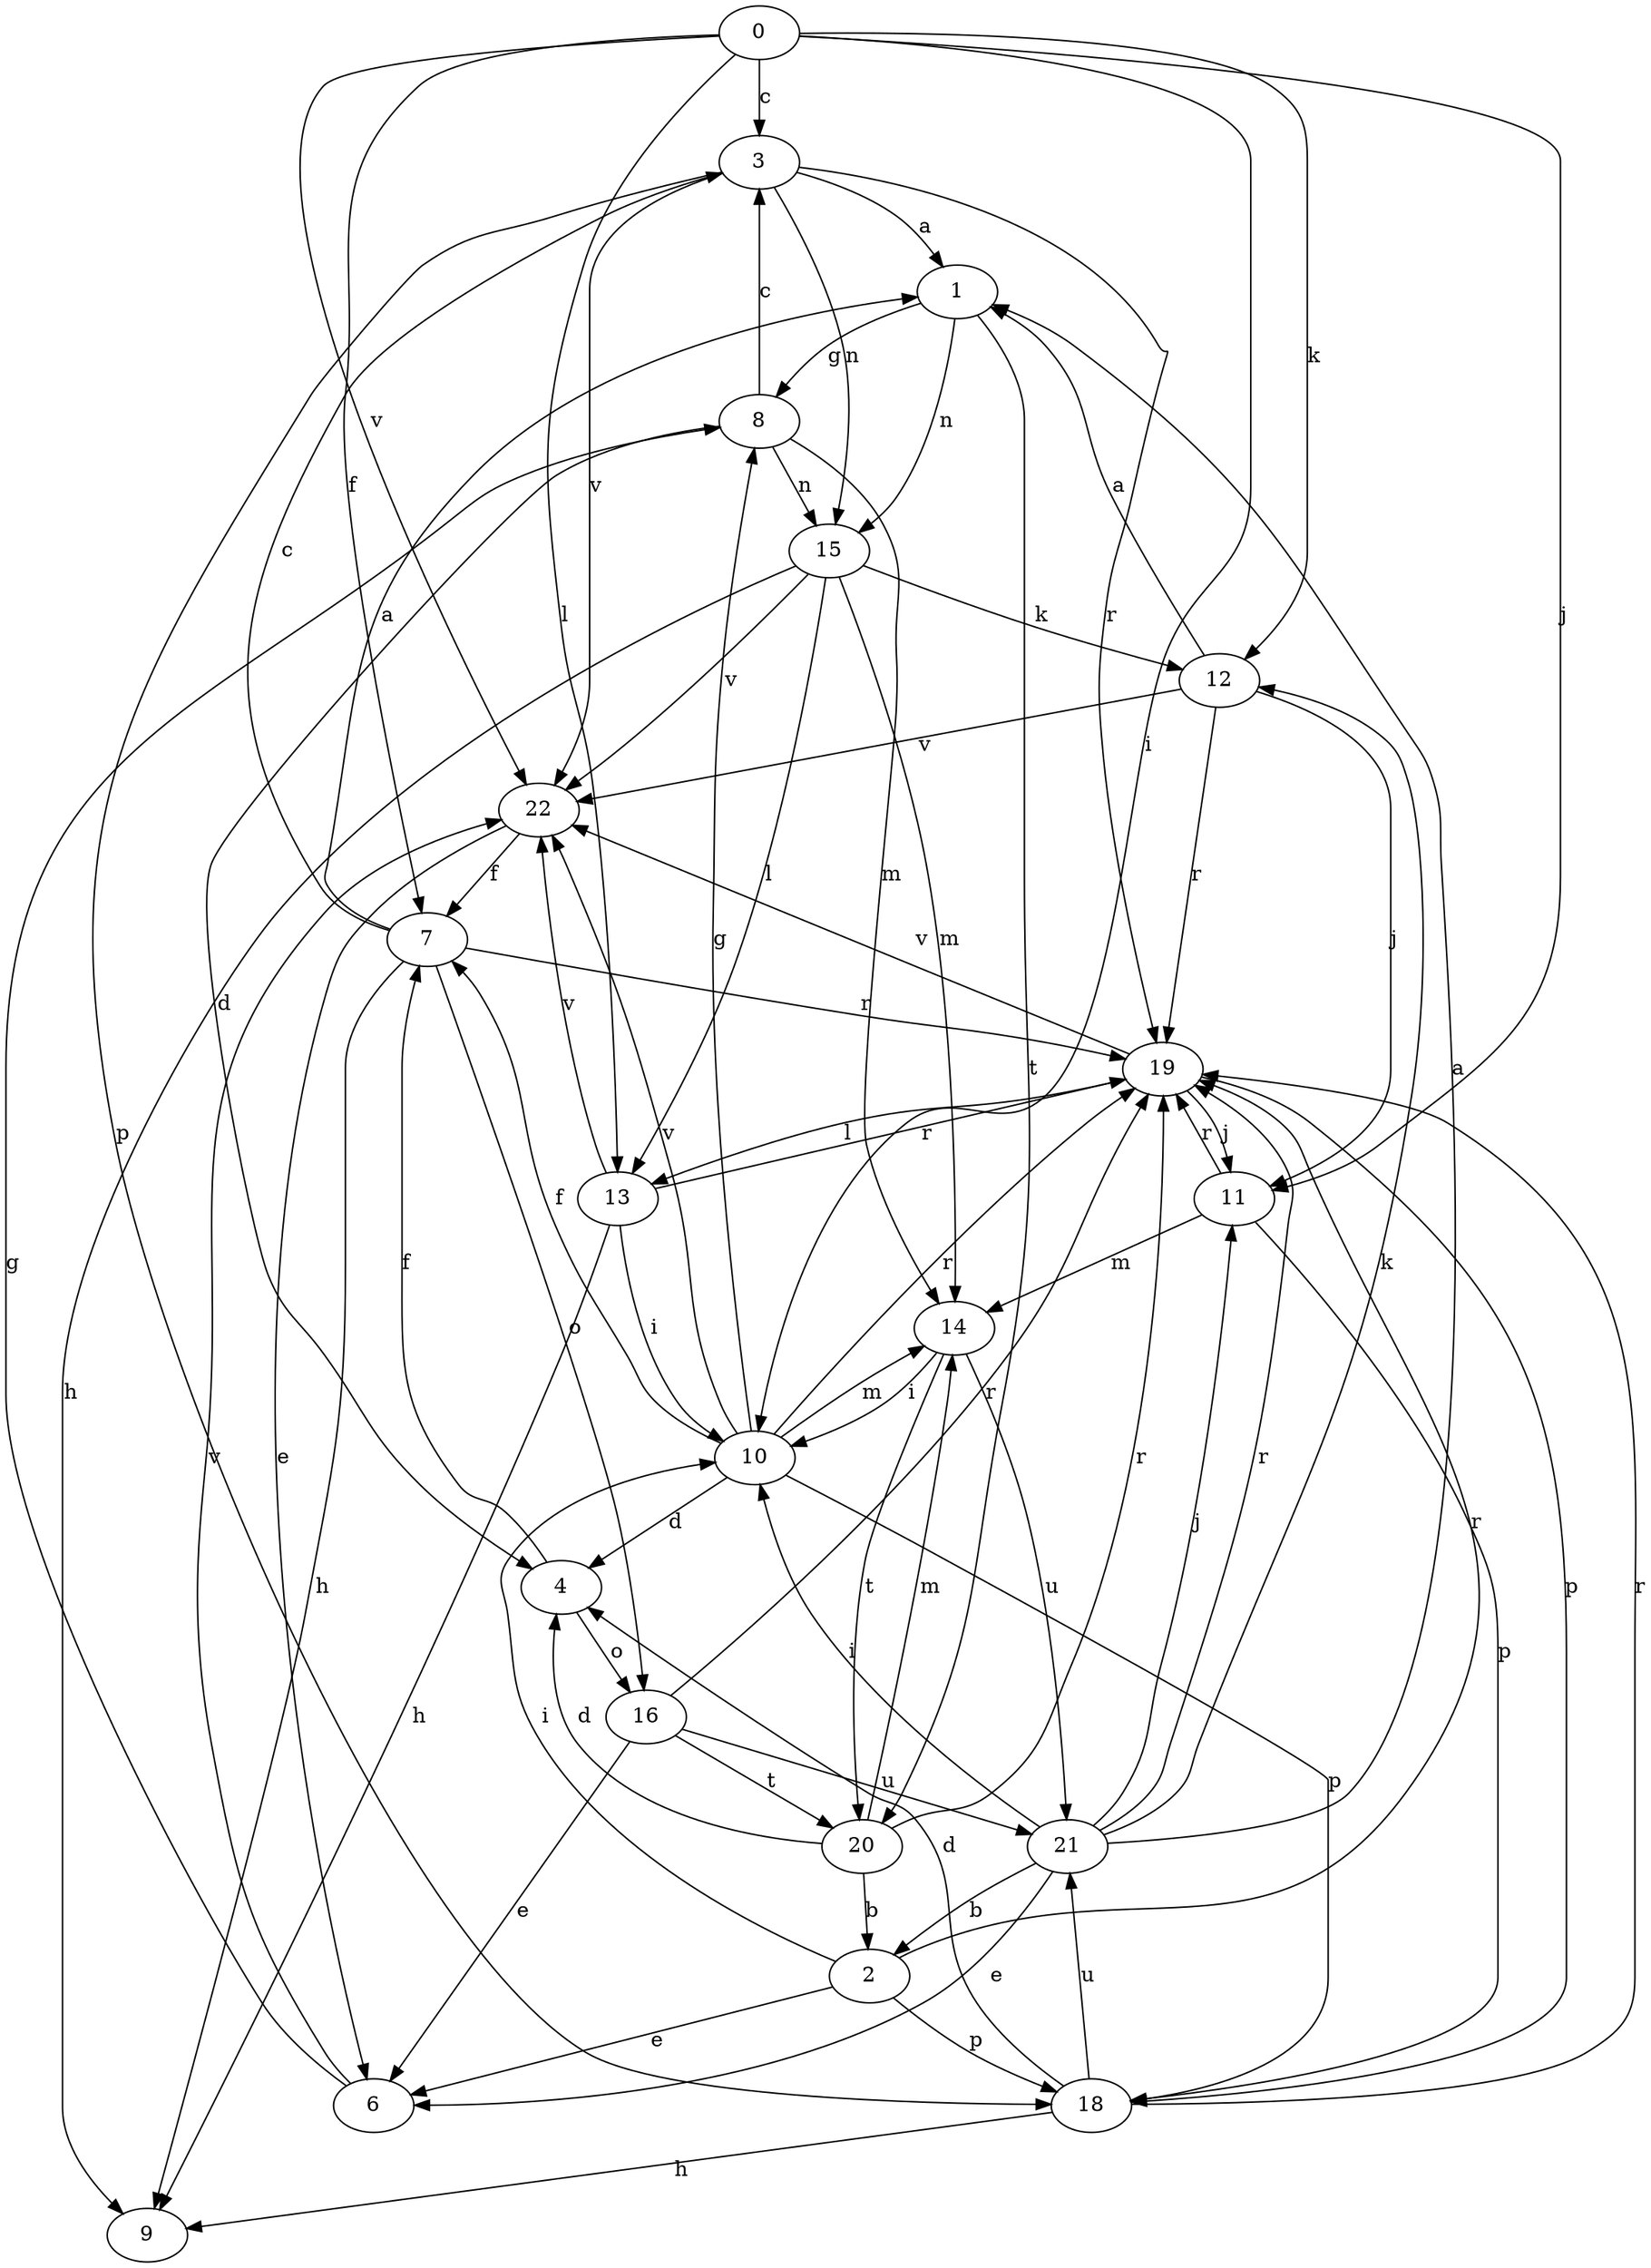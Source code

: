 strict digraph  {
0;
1;
2;
3;
4;
6;
7;
8;
9;
10;
11;
12;
13;
14;
15;
16;
18;
19;
20;
21;
22;
0 -> 3  [label=c];
0 -> 7  [label=f];
0 -> 10  [label=i];
0 -> 11  [label=j];
0 -> 12  [label=k];
0 -> 13  [label=l];
0 -> 22  [label=v];
1 -> 8  [label=g];
1 -> 15  [label=n];
1 -> 20  [label=t];
2 -> 6  [label=e];
2 -> 10  [label=i];
2 -> 18  [label=p];
2 -> 19  [label=r];
3 -> 1  [label=a];
3 -> 15  [label=n];
3 -> 18  [label=p];
3 -> 19  [label=r];
3 -> 22  [label=v];
4 -> 7  [label=f];
4 -> 16  [label=o];
6 -> 8  [label=g];
6 -> 22  [label=v];
7 -> 1  [label=a];
7 -> 3  [label=c];
7 -> 9  [label=h];
7 -> 16  [label=o];
7 -> 19  [label=r];
8 -> 3  [label=c];
8 -> 4  [label=d];
8 -> 14  [label=m];
8 -> 15  [label=n];
10 -> 4  [label=d];
10 -> 7  [label=f];
10 -> 8  [label=g];
10 -> 14  [label=m];
10 -> 18  [label=p];
10 -> 19  [label=r];
10 -> 22  [label=v];
11 -> 14  [label=m];
11 -> 18  [label=p];
11 -> 19  [label=r];
12 -> 1  [label=a];
12 -> 11  [label=j];
12 -> 19  [label=r];
12 -> 22  [label=v];
13 -> 9  [label=h];
13 -> 10  [label=i];
13 -> 19  [label=r];
13 -> 22  [label=v];
14 -> 10  [label=i];
14 -> 20  [label=t];
14 -> 21  [label=u];
15 -> 9  [label=h];
15 -> 12  [label=k];
15 -> 13  [label=l];
15 -> 14  [label=m];
15 -> 22  [label=v];
16 -> 6  [label=e];
16 -> 19  [label=r];
16 -> 20  [label=t];
16 -> 21  [label=u];
18 -> 4  [label=d];
18 -> 9  [label=h];
18 -> 19  [label=r];
18 -> 21  [label=u];
19 -> 11  [label=j];
19 -> 13  [label=l];
19 -> 18  [label=p];
19 -> 22  [label=v];
20 -> 2  [label=b];
20 -> 4  [label=d];
20 -> 14  [label=m];
20 -> 19  [label=r];
21 -> 1  [label=a];
21 -> 2  [label=b];
21 -> 6  [label=e];
21 -> 10  [label=i];
21 -> 11  [label=j];
21 -> 12  [label=k];
21 -> 19  [label=r];
22 -> 6  [label=e];
22 -> 7  [label=f];
}
